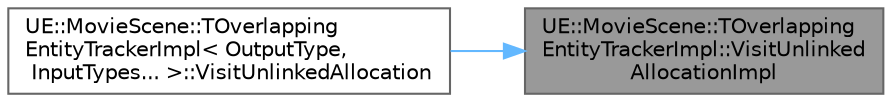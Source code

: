 digraph "UE::MovieScene::TOverlappingEntityTrackerImpl::VisitUnlinkedAllocationImpl"
{
 // INTERACTIVE_SVG=YES
 // LATEX_PDF_SIZE
  bgcolor="transparent";
  edge [fontname=Helvetica,fontsize=10,labelfontname=Helvetica,labelfontsize=10];
  node [fontname=Helvetica,fontsize=10,shape=box,height=0.2,width=0.4];
  rankdir="RL";
  Node1 [id="Node000001",label="UE::MovieScene::TOverlapping\lEntityTrackerImpl::VisitUnlinked\lAllocationImpl",height=0.2,width=0.4,color="gray40", fillcolor="grey60", style="filled", fontcolor="black",tooltip=" "];
  Node1 -> Node2 [id="edge1_Node000001_Node000002",dir="back",color="steelblue1",style="solid",tooltip=" "];
  Node2 [id="Node000002",label="UE::MovieScene::TOverlapping\lEntityTrackerImpl\< OutputType,\l InputTypes... \>::VisitUnlinkedAllocation",height=0.2,width=0.4,color="grey40", fillcolor="white", style="filled",URL="$d5/de1/structUE_1_1MovieScene_1_1TOverlappingEntityTrackerImpl.html#a1a10005ec1fae6b1e573ed8f19e30232",tooltip=" "];
}
